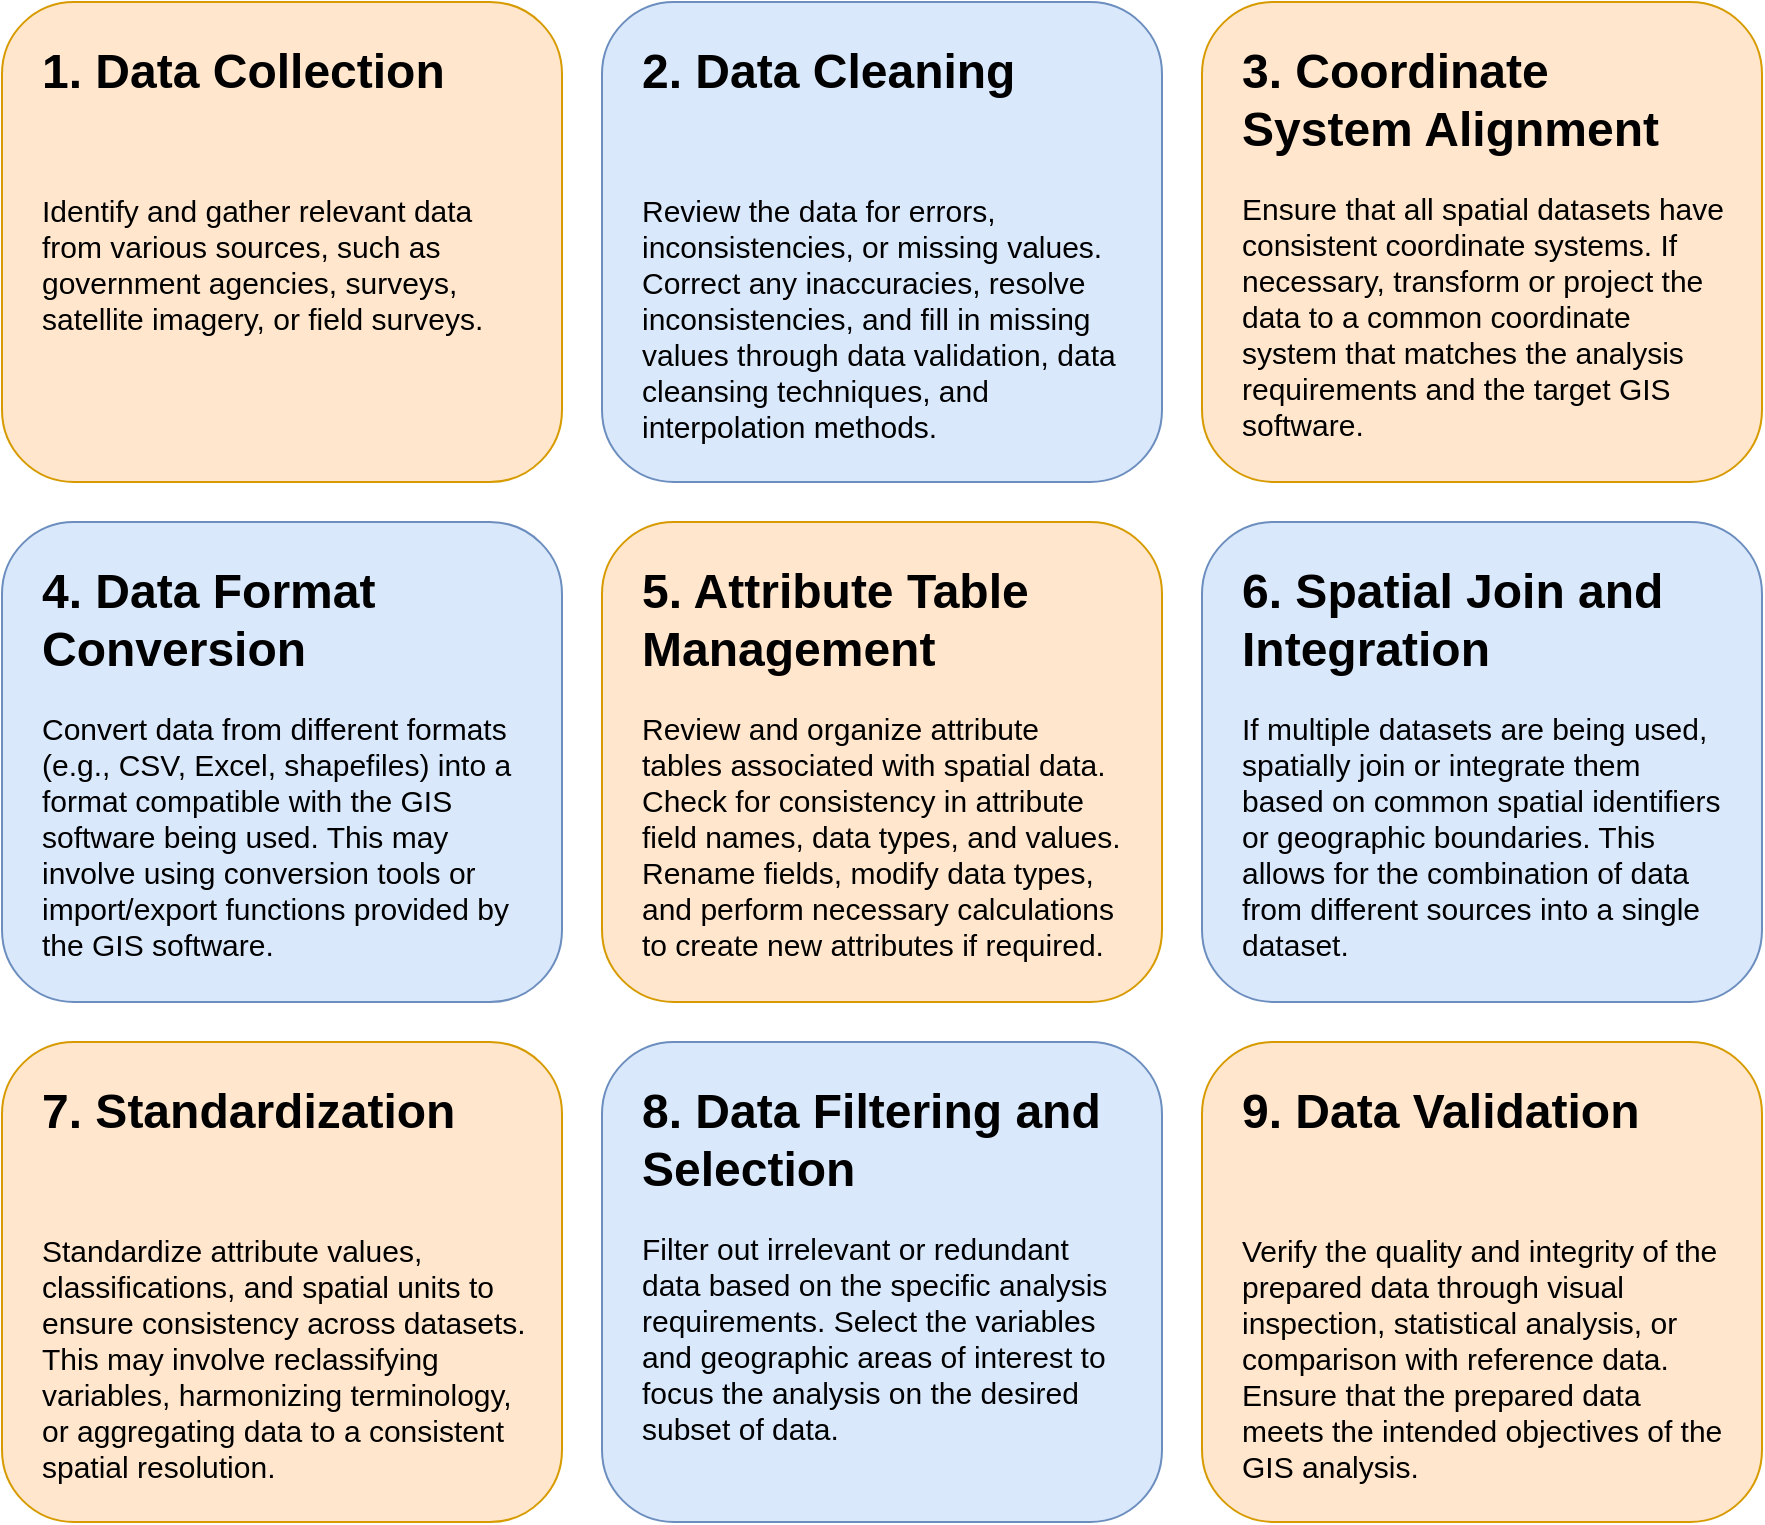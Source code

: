 <mxfile version="21.3.7" type="github">
  <diagram name="Page-1" id="7-QZnOnv5e57SHR5SPjQ">
    <mxGraphModel dx="1727" dy="1528" grid="1" gridSize="10" guides="1" tooltips="1" connect="1" arrows="1" fold="1" page="1" pageScale="1" pageWidth="4681" pageHeight="3300" math="0" shadow="0">
      <root>
        <mxCell id="0" />
        <mxCell id="1" parent="0" />
        <mxCell id="FXL7QHUmOjVsZezIk3ml-2" value="" style="rounded=1;whiteSpace=wrap;html=1;fillColor=#dae8fc;strokeColor=#6c8ebf;" vertex="1" parent="1">
          <mxGeometry x="1740" y="880" width="280" height="240" as="geometry" />
        </mxCell>
        <mxCell id="FXL7QHUmOjVsZezIk3ml-3" value="&lt;h1&gt;2. Data Cleaning&lt;br&gt;&lt;/h1&gt;&lt;p&gt;&lt;font style=&quot;font-size: 15px;&quot;&gt;&lt;font style=&quot;font-size: 15px;&quot;&gt;&lt;br&gt;&lt;/font&gt;&lt;/font&gt;&lt;/p&gt;&lt;p&gt;&lt;font style=&quot;font-size: 15px;&quot;&gt;&lt;font style=&quot;font-size: 15px;&quot;&gt;Review the data for errors, inconsistencies, or missing values. Correct any inaccuracies, resolve inconsistencies, and fill in missing values through data validation, data cleansing techniques, and interpolation methods.&lt;/font&gt;&lt;/font&gt;&lt;/p&gt;" style="text;html=1;strokeColor=none;fillColor=none;spacing=5;spacingTop=-20;whiteSpace=wrap;overflow=hidden;rounded=0;" vertex="1" parent="1">
          <mxGeometry x="1755" y="895" width="250" height="210" as="geometry" />
        </mxCell>
        <mxCell id="FXL7QHUmOjVsZezIk3ml-4" value="" style="rounded=1;whiteSpace=wrap;html=1;fillColor=#ffe6cc;strokeColor=#d79b00;" vertex="1" parent="1">
          <mxGeometry x="2040" y="880" width="280" height="240" as="geometry" />
        </mxCell>
        <mxCell id="FXL7QHUmOjVsZezIk3ml-5" value="&lt;h1&gt;3. Coordinate System Alignment&lt;br&gt;&lt;/h1&gt;&lt;p&gt;&lt;font style=&quot;font-size: 15px;&quot;&gt;&lt;font style=&quot;font-size: 15px;&quot;&gt;Ensure that all spatial datasets have consistent coordinate systems. If necessary, transform or project the data to a common coordinate system that matches the analysis requirements and the target GIS software.&lt;/font&gt;&lt;/font&gt;&lt;/p&gt;" style="text;html=1;strokeColor=none;fillColor=none;spacing=5;spacingTop=-20;whiteSpace=wrap;overflow=hidden;rounded=0;" vertex="1" parent="1">
          <mxGeometry x="2055" y="895" width="250" height="210" as="geometry" />
        </mxCell>
        <mxCell id="FXL7QHUmOjVsZezIk3ml-8" value="" style="rounded=1;whiteSpace=wrap;html=1;fillColor=#ffe6cc;strokeColor=#d79b00;" vertex="1" parent="1">
          <mxGeometry x="1440" y="880" width="280" height="240" as="geometry" />
        </mxCell>
        <mxCell id="FXL7QHUmOjVsZezIk3ml-9" value="&lt;h1&gt;1. Data Collection&lt;br&gt;&lt;/h1&gt;&lt;p&gt;&lt;font style=&quot;font-size: 15px;&quot;&gt;&lt;font style=&quot;font-size: 15px;&quot;&gt;&lt;br&gt;&lt;/font&gt;&lt;/font&gt;&lt;/p&gt;&lt;p&gt;&lt;font style=&quot;font-size: 15px;&quot;&gt;&lt;font style=&quot;font-size: 15px;&quot;&gt;Identify and gather relevant data from various sources, such as government agencies, surveys, satellite imagery, or field surveys.&lt;/font&gt;&lt;/font&gt;&lt;/p&gt;" style="text;html=1;strokeColor=none;fillColor=none;spacing=5;spacingTop=-20;whiteSpace=wrap;overflow=hidden;rounded=0;" vertex="1" parent="1">
          <mxGeometry x="1455" y="895" width="250" height="210" as="geometry" />
        </mxCell>
        <mxCell id="FXL7QHUmOjVsZezIk3ml-10" value="" style="rounded=1;whiteSpace=wrap;html=1;fillColor=#ffe6cc;strokeColor=#d79b00;" vertex="1" parent="1">
          <mxGeometry x="1740" y="1140" width="280" height="240" as="geometry" />
        </mxCell>
        <mxCell id="FXL7QHUmOjVsZezIk3ml-11" value="&lt;h1&gt;5. Attribute Table Management&lt;br&gt;&lt;/h1&gt;&lt;p&gt;&lt;font style=&quot;font-size: 15px;&quot;&gt;&lt;font style=&quot;font-size: 15px;&quot;&gt;Review and organize attribute tables associated with spatial data. Check for consistency in attribute field names, data types, and values. Rename fields, modify data types, and perform necessary calculations to create new attributes if required.&lt;/font&gt;&lt;/font&gt;&lt;/p&gt;" style="text;html=1;strokeColor=none;fillColor=none;spacing=5;spacingTop=-20;whiteSpace=wrap;overflow=hidden;rounded=0;" vertex="1" parent="1">
          <mxGeometry x="1755" y="1155" width="250" height="210" as="geometry" />
        </mxCell>
        <mxCell id="FXL7QHUmOjVsZezIk3ml-12" value="" style="rounded=1;whiteSpace=wrap;html=1;fillColor=#dae8fc;strokeColor=#6c8ebf;" vertex="1" parent="1">
          <mxGeometry x="2040" y="1140" width="280" height="240" as="geometry" />
        </mxCell>
        <mxCell id="FXL7QHUmOjVsZezIk3ml-13" value="&lt;h1&gt;6. Spatial Join and Integration&lt;br&gt;&lt;/h1&gt;&lt;p&gt;&lt;font style=&quot;font-size: 15px;&quot;&gt;&lt;font style=&quot;font-size: 15px;&quot;&gt;If multiple datasets are being used, spatially join or integrate them based on common spatial identifiers or geographic boundaries. This allows for the combination of data from different sources into a single dataset.&lt;/font&gt;&lt;/font&gt;&lt;/p&gt;" style="text;html=1;strokeColor=none;fillColor=none;spacing=5;spacingTop=-20;whiteSpace=wrap;overflow=hidden;rounded=0;" vertex="1" parent="1">
          <mxGeometry x="2055" y="1155" width="250" height="210" as="geometry" />
        </mxCell>
        <mxCell id="FXL7QHUmOjVsZezIk3ml-14" value="" style="rounded=1;whiteSpace=wrap;html=1;fillColor=#dae8fc;strokeColor=#6c8ebf;" vertex="1" parent="1">
          <mxGeometry x="1440" y="1140" width="280" height="240" as="geometry" />
        </mxCell>
        <mxCell id="FXL7QHUmOjVsZezIk3ml-15" value="&lt;h1&gt;4. Data Format Conversion&lt;br&gt;&lt;/h1&gt;&lt;p&gt;&lt;font style=&quot;font-size: 15px;&quot;&gt;&lt;font style=&quot;font-size: 15px;&quot;&gt;Convert data from different formats (e.g., CSV, Excel, shapefiles) into a format compatible with the GIS software being used. This may involve using conversion tools or import/export functions provided by the GIS software.&lt;/font&gt;&lt;/font&gt;&lt;/p&gt;" style="text;html=1;strokeColor=none;fillColor=none;spacing=5;spacingTop=-20;whiteSpace=wrap;overflow=hidden;rounded=0;" vertex="1" parent="1">
          <mxGeometry x="1455" y="1155" width="250" height="210" as="geometry" />
        </mxCell>
        <mxCell id="FXL7QHUmOjVsZezIk3ml-16" value="" style="rounded=1;whiteSpace=wrap;html=1;fillColor=#dae8fc;strokeColor=#6c8ebf;" vertex="1" parent="1">
          <mxGeometry x="1740" y="1400" width="280" height="240" as="geometry" />
        </mxCell>
        <mxCell id="FXL7QHUmOjVsZezIk3ml-17" value="&lt;h1&gt;8. Data Filtering and Selection&lt;br&gt;&lt;/h1&gt;&lt;p&gt;&lt;font style=&quot;font-size: 15px;&quot;&gt;&lt;font style=&quot;font-size: 15px;&quot;&gt;Filter out irrelevant or redundant data based on the specific analysis requirements. Select the variables and geographic areas of interest to focus the analysis on the desired subset of data.&lt;/font&gt;&lt;/font&gt;&lt;/p&gt;" style="text;html=1;strokeColor=none;fillColor=none;spacing=5;spacingTop=-20;whiteSpace=wrap;overflow=hidden;rounded=0;" vertex="1" parent="1">
          <mxGeometry x="1755" y="1415" width="250" height="210" as="geometry" />
        </mxCell>
        <mxCell id="FXL7QHUmOjVsZezIk3ml-18" value="" style="rounded=1;whiteSpace=wrap;html=1;fillColor=#ffe6cc;strokeColor=#d79b00;" vertex="1" parent="1">
          <mxGeometry x="2040" y="1400" width="280" height="240" as="geometry" />
        </mxCell>
        <mxCell id="FXL7QHUmOjVsZezIk3ml-19" value="&lt;h1&gt;9. Data Validation&lt;br&gt;&lt;/h1&gt;&lt;p&gt;&lt;font style=&quot;font-size: 15px;&quot;&gt;&lt;font style=&quot;font-size: 15px;&quot;&gt;&lt;br&gt;&lt;/font&gt;&lt;/font&gt;&lt;/p&gt;&lt;p&gt;&lt;font style=&quot;font-size: 15px;&quot;&gt;&lt;font style=&quot;font-size: 15px;&quot;&gt;Verify the quality and integrity of the prepared data through visual inspection, statistical analysis, or comparison with reference data. Ensure that the prepared data meets the intended objectives of the GIS analysis.&lt;/font&gt;&lt;/font&gt;&lt;/p&gt;" style="text;html=1;strokeColor=none;fillColor=none;spacing=5;spacingTop=-20;whiteSpace=wrap;overflow=hidden;rounded=0;" vertex="1" parent="1">
          <mxGeometry x="2055" y="1415" width="250" height="210" as="geometry" />
        </mxCell>
        <mxCell id="FXL7QHUmOjVsZezIk3ml-20" value="" style="rounded=1;whiteSpace=wrap;html=1;fillColor=#ffe6cc;strokeColor=#d79b00;" vertex="1" parent="1">
          <mxGeometry x="1440" y="1400" width="280" height="240" as="geometry" />
        </mxCell>
        <mxCell id="FXL7QHUmOjVsZezIk3ml-21" value="&lt;h1&gt;7. Standardization&lt;br&gt;&lt;/h1&gt;&lt;p&gt;&lt;font style=&quot;font-size: 15px;&quot;&gt;&lt;font style=&quot;font-size: 15px;&quot;&gt;&lt;br&gt;&lt;/font&gt;&lt;/font&gt;&lt;/p&gt;&lt;p&gt;&lt;font style=&quot;font-size: 15px;&quot;&gt;&lt;font style=&quot;font-size: 15px;&quot;&gt;Standardize attribute values, classifications, and spatial units to ensure consistency across datasets. This may involve reclassifying variables, harmonizing terminology, or aggregating data to a consistent spatial resolution.&lt;/font&gt;&lt;/font&gt;&lt;/p&gt;" style="text;html=1;strokeColor=none;fillColor=none;spacing=5;spacingTop=-20;whiteSpace=wrap;overflow=hidden;rounded=0;" vertex="1" parent="1">
          <mxGeometry x="1455" y="1415" width="250" height="210" as="geometry" />
        </mxCell>
      </root>
    </mxGraphModel>
  </diagram>
</mxfile>
